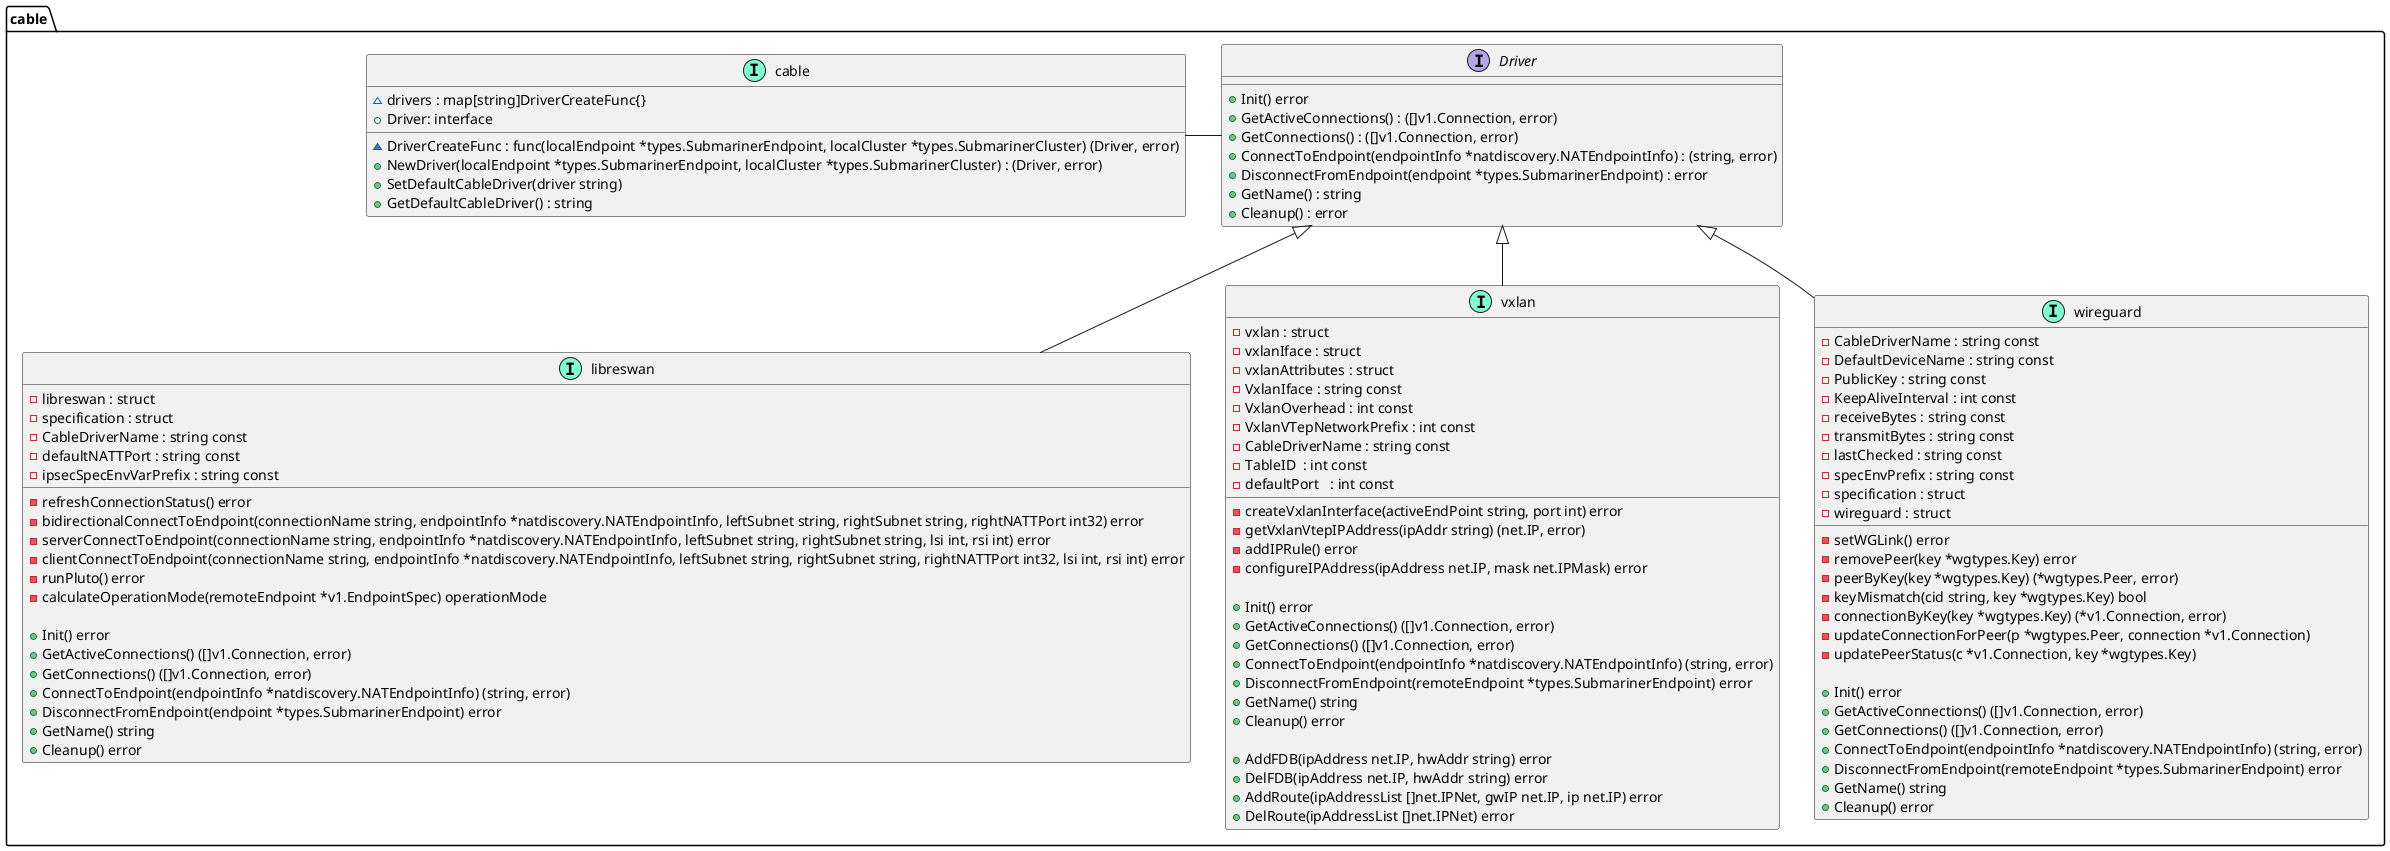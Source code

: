 @startuml
namespace cable {
    interface Driver  {
        + Init() error
        + GetActiveConnections() : ([]v1.Connection, error)
        + GetConnections() : ([]v1.Connection, error)
        + ConnectToEndpoint(endpointInfo *natdiscovery.NATEndpointInfo) : (string, error)
        + DisconnectFromEndpoint(endpoint *types.SubmarinerEndpoint) : error
        + GetName() : string
        + Cleanup() : error
    }
    
    class cable << (I,Aquamarine) >> {
       ~ DriverCreateFunc : func(localEndpoint *types.SubmarinerEndpoint, localCluster *types.SubmarinerCluster) (Driver, error)
       ~ drivers : map[string]DriverCreateFunc{}
       + Driver: interface

       + NewDriver(localEndpoint *types.SubmarinerEndpoint, localCluster *types.SubmarinerCluster) : (Driver, error)
       + SetDefaultCableDriver(driver string)
       + GetDefaultCableDriver() : string
    }

    class libreswan << (I,Aquamarine) >> {
        - libreswan : struct
        - specification : struct
	    - CableDriverName : string const
        - defaultNATTPort : string const
        - ipsecSpecEnvVarPrefix : string const

        - refreshConnectionStatus() error
        - bidirectionalConnectToEndpoint(connectionName string, endpointInfo *natdiscovery.NATEndpointInfo, leftSubnet string, rightSubnet string, rightNATTPort int32) error
        - serverConnectToEndpoint(connectionName string, endpointInfo *natdiscovery.NATEndpointInfo, leftSubnet string, rightSubnet string, lsi int, rsi int) error
        - clientConnectToEndpoint(connectionName string, endpointInfo *natdiscovery.NATEndpointInfo, leftSubnet string, rightSubnet string, rightNATTPort int32, lsi int, rsi int) error
        - runPluto() error
        - calculateOperationMode(remoteEndpoint *v1.EndpointSpec) operationMode

        + Init() error
        + GetActiveConnections() ([]v1.Connection, error)
        + GetConnections() ([]v1.Connection, error)
        + ConnectToEndpoint(endpointInfo *natdiscovery.NATEndpointInfo) (string, error)
        + DisconnectFromEndpoint(endpoint *types.SubmarinerEndpoint) error
        + GetName() string
        + Cleanup() error

    }

    class vxlan << (I,Aquamarine) >> {
        - vxlan : struct
        - vxlanIface : struct
        - vxlanAttributes : struct
        - VxlanIface : string const
        - VxlanOverhead : int const
        - VxlanVTepNetworkPrefix : int const
        - CableDriverName : string const
        - TableID  : int const
        - defaultPort   : int const

        - createVxlanInterface(activeEndPoint string, port int) error
        - getVxlanVtepIPAddress(ipAddr string) (net.IP, error)
        - addIPRule() error
        - configureIPAddress(ipAddress net.IP, mask net.IPMask) error

        + Init() error
        + GetActiveConnections() ([]v1.Connection, error)
        + GetConnections() ([]v1.Connection, error)
        + ConnectToEndpoint(endpointInfo *natdiscovery.NATEndpointInfo) (string, error)
        + DisconnectFromEndpoint(remoteEndpoint *types.SubmarinerEndpoint) error
        + GetName() string
        + Cleanup() error
       
        + AddFDB(ipAddress net.IP, hwAddr string) error
        + DelFDB(ipAddress net.IP, hwAddr string) error
        + AddRoute(ipAddressList []net.IPNet, gwIP net.IP, ip net.IP) error
        + DelRoute(ipAddressList []net.IPNet) error
    }      

     class wireguard << (I,Aquamarine) >> {
        - CableDriverName : string const
        - DefaultDeviceName : string const
        - PublicKey : string const
        - KeepAliveInterval : int const
        - receiveBytes : string const
        - transmitBytes : string const
        - lastChecked : string const
        - specEnvPrefix : string const
        - specification : struct
        - wireguard : struct

        - setWGLink() error
        - removePeer(key *wgtypes.Key) error
        - peerByKey(key *wgtypes.Key) (*wgtypes.Peer, error)
        - keyMismatch(cid string, key *wgtypes.Key) bool
        - connectionByKey(key *wgtypes.Key) (*v1.Connection, error)
        - updateConnectionForPeer(p *wgtypes.Peer, connection *v1.Connection)
        - updatePeerStatus(c *v1.Connection, key *wgtypes.Key)

        + Init() error
        + GetActiveConnections() ([]v1.Connection, error)
        + GetConnections() ([]v1.Connection, error)
        + ConnectToEndpoint(endpointInfo *natdiscovery.NATEndpointInfo) (string, error)
        + DisconnectFromEndpoint(remoteEndpoint *types.SubmarinerEndpoint) error
        + GetName() string
        + Cleanup() error
    }

Driver <|-- libreswan
Driver <|-- vxlan
Driver <|-- wireguard
cable - Driver
}
@enduml